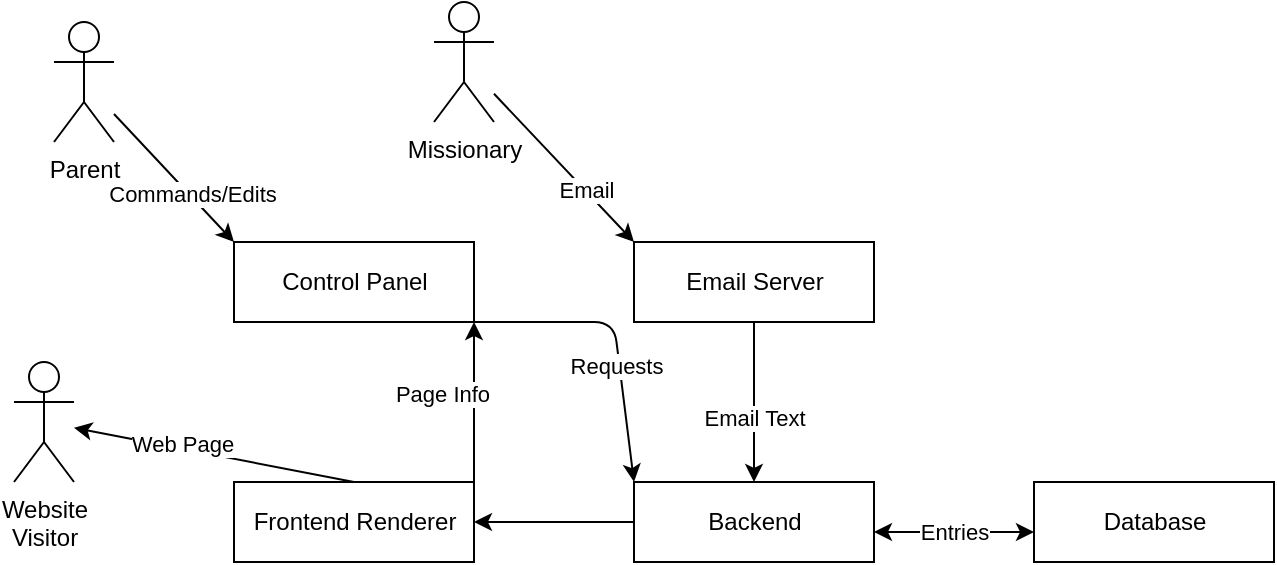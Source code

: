 <mxfile version="14.6.3" type="github">
  <diagram id="QiVoziARZaSNwG7O52th" name="Page-1">
    <mxGraphModel dx="813" dy="435" grid="1" gridSize="10" guides="1" tooltips="1" connect="1" arrows="1" fold="1" page="1" pageScale="1" pageWidth="850" pageHeight="1100" math="0" shadow="0">
      <root>
        <mxCell id="0" />
        <mxCell id="1" parent="0" />
        <mxCell id="aI43hv4uZr0a3j7iMdJf-12" value="" style="edgeStyle=orthogonalEdgeStyle;rounded=0;orthogonalLoop=1;jettySize=auto;html=1;startArrow=classic;startFill=1;" edge="1" parent="1" source="aI43hv4uZr0a3j7iMdJf-1" target="aI43hv4uZr0a3j7iMdJf-4">
          <mxGeometry relative="1" as="geometry">
            <Array as="points">
              <mxPoint x="620" y="345" />
              <mxPoint x="620" y="345" />
            </Array>
          </mxGeometry>
        </mxCell>
        <mxCell id="aI43hv4uZr0a3j7iMdJf-17" value="Entries" style="edgeLabel;html=1;align=center;verticalAlign=middle;resizable=0;points=[];" vertex="1" connectable="0" parent="aI43hv4uZr0a3j7iMdJf-12">
          <mxGeometry x="0.23" y="-1" relative="1" as="geometry">
            <mxPoint x="-9" y="-1" as="offset" />
          </mxGeometry>
        </mxCell>
        <mxCell id="aI43hv4uZr0a3j7iMdJf-1" value="Backend" style="html=1;" vertex="1" parent="1">
          <mxGeometry x="440" y="320" width="120" height="40" as="geometry" />
        </mxCell>
        <mxCell id="aI43hv4uZr0a3j7iMdJf-2" value="Email Server" style="html=1;" vertex="1" parent="1">
          <mxGeometry x="440" y="200" width="120" height="40" as="geometry" />
        </mxCell>
        <mxCell id="aI43hv4uZr0a3j7iMdJf-4" value="Database" style="html=1;" vertex="1" parent="1">
          <mxGeometry x="640" y="320" width="120" height="40" as="geometry" />
        </mxCell>
        <mxCell id="aI43hv4uZr0a3j7iMdJf-5" value="Frontend Renderer" style="html=1;" vertex="1" parent="1">
          <mxGeometry x="240" y="320" width="120" height="40" as="geometry" />
        </mxCell>
        <mxCell id="aI43hv4uZr0a3j7iMdJf-7" value="Missionary" style="shape=umlActor;verticalLabelPosition=bottom;verticalAlign=top;html=1;" vertex="1" parent="1">
          <mxGeometry x="340" y="80" width="30" height="60" as="geometry" />
        </mxCell>
        <mxCell id="aI43hv4uZr0a3j7iMdJf-8" value="" style="endArrow=classic;html=1;entryX=0;entryY=0;entryDx=0;entryDy=0;" edge="1" parent="1" source="aI43hv4uZr0a3j7iMdJf-7" target="aI43hv4uZr0a3j7iMdJf-2">
          <mxGeometry width="50" height="50" relative="1" as="geometry">
            <mxPoint x="420" y="80" as="sourcePoint" />
            <mxPoint x="490" y="320" as="targetPoint" />
          </mxGeometry>
        </mxCell>
        <mxCell id="aI43hv4uZr0a3j7iMdJf-9" value="Email" style="edgeLabel;html=1;align=center;verticalAlign=middle;resizable=0;points=[];" vertex="1" connectable="0" parent="aI43hv4uZr0a3j7iMdJf-8">
          <mxGeometry x="0.3" relative="1" as="geometry">
            <mxPoint as="offset" />
          </mxGeometry>
        </mxCell>
        <mxCell id="aI43hv4uZr0a3j7iMdJf-10" value="" style="endArrow=classic;html=1;exitX=0.5;exitY=1;exitDx=0;exitDy=0;entryX=0.5;entryY=0;entryDx=0;entryDy=0;" edge="1" parent="1" source="aI43hv4uZr0a3j7iMdJf-2" target="aI43hv4uZr0a3j7iMdJf-1">
          <mxGeometry width="50" height="50" relative="1" as="geometry">
            <mxPoint x="490" y="270" as="sourcePoint" />
            <mxPoint x="490" y="320" as="targetPoint" />
          </mxGeometry>
        </mxCell>
        <mxCell id="aI43hv4uZr0a3j7iMdJf-11" value="Email Text" style="edgeLabel;html=1;align=center;verticalAlign=middle;resizable=0;points=[];" vertex="1" connectable="0" parent="aI43hv4uZr0a3j7iMdJf-10">
          <mxGeometry x="0.514" y="1" relative="1" as="geometry">
            <mxPoint x="-1" y="-13" as="offset" />
          </mxGeometry>
        </mxCell>
        <mxCell id="aI43hv4uZr0a3j7iMdJf-14" value="" style="endArrow=classic;html=1;entryX=1;entryY=0.5;entryDx=0;entryDy=0;exitX=0;exitY=0.5;exitDx=0;exitDy=0;" edge="1" parent="1" source="aI43hv4uZr0a3j7iMdJf-1" target="aI43hv4uZr0a3j7iMdJf-5">
          <mxGeometry width="50" height="50" relative="1" as="geometry">
            <mxPoint x="440" y="370" as="sourcePoint" />
            <mxPoint x="490" y="320" as="targetPoint" />
          </mxGeometry>
        </mxCell>
        <mxCell id="aI43hv4uZr0a3j7iMdJf-19" value="Control Panel" style="html=1;" vertex="1" parent="1">
          <mxGeometry x="240" y="200" width="120" height="40" as="geometry" />
        </mxCell>
        <mxCell id="aI43hv4uZr0a3j7iMdJf-20" value="" style="endArrow=classic;html=1;exitX=0.5;exitY=0;exitDx=0;exitDy=0;" edge="1" parent="1" source="aI43hv4uZr0a3j7iMdJf-5" target="aI43hv4uZr0a3j7iMdJf-23">
          <mxGeometry width="50" height="50" relative="1" as="geometry">
            <mxPoint x="275" y="310" as="sourcePoint" />
            <mxPoint x="325" y="260" as="targetPoint" />
          </mxGeometry>
        </mxCell>
        <mxCell id="aI43hv4uZr0a3j7iMdJf-30" value="Web Page" style="edgeLabel;html=1;align=center;verticalAlign=middle;resizable=0;points=[];" vertex="1" connectable="0" parent="aI43hv4uZr0a3j7iMdJf-20">
          <mxGeometry x="0.243" y="-2" relative="1" as="geometry">
            <mxPoint as="offset" />
          </mxGeometry>
        </mxCell>
        <mxCell id="aI43hv4uZr0a3j7iMdJf-23" value="Website&lt;br&gt;Visitor" style="shape=umlActor;verticalLabelPosition=bottom;verticalAlign=top;html=1;outlineConnect=0;" vertex="1" parent="1">
          <mxGeometry x="130" y="260" width="30" height="60" as="geometry" />
        </mxCell>
        <mxCell id="aI43hv4uZr0a3j7iMdJf-24" value="Parent" style="shape=umlActor;verticalLabelPosition=bottom;verticalAlign=top;html=1;outlineConnect=0;" vertex="1" parent="1">
          <mxGeometry x="150" y="90" width="30" height="60" as="geometry" />
        </mxCell>
        <mxCell id="aI43hv4uZr0a3j7iMdJf-27" value="" style="endArrow=classic;html=1;entryX=0;entryY=0;entryDx=0;entryDy=0;" edge="1" parent="1" source="aI43hv4uZr0a3j7iMdJf-24" target="aI43hv4uZr0a3j7iMdJf-19">
          <mxGeometry width="50" height="50" relative="1" as="geometry">
            <mxPoint x="380" y="260" as="sourcePoint" />
            <mxPoint x="430" y="210" as="targetPoint" />
          </mxGeometry>
        </mxCell>
        <mxCell id="aI43hv4uZr0a3j7iMdJf-31" value="Commands/Edits" style="edgeLabel;html=1;align=center;verticalAlign=middle;resizable=0;points=[];" vertex="1" connectable="0" parent="aI43hv4uZr0a3j7iMdJf-27">
          <mxGeometry x="0.262" y="1" relative="1" as="geometry">
            <mxPoint as="offset" />
          </mxGeometry>
        </mxCell>
        <mxCell id="aI43hv4uZr0a3j7iMdJf-32" value="" style="endArrow=classic;html=1;exitX=1;exitY=1;exitDx=0;exitDy=0;entryX=0;entryY=0;entryDx=0;entryDy=0;" edge="1" parent="1" source="aI43hv4uZr0a3j7iMdJf-19" target="aI43hv4uZr0a3j7iMdJf-1">
          <mxGeometry width="50" height="50" relative="1" as="geometry">
            <mxPoint x="380" y="260" as="sourcePoint" />
            <mxPoint x="430" y="210" as="targetPoint" />
            <Array as="points">
              <mxPoint x="430" y="240" />
            </Array>
          </mxGeometry>
        </mxCell>
        <mxCell id="aI43hv4uZr0a3j7iMdJf-33" value="Requests" style="edgeLabel;html=1;align=center;verticalAlign=middle;resizable=0;points=[];" vertex="1" connectable="0" parent="aI43hv4uZr0a3j7iMdJf-32">
          <mxGeometry x="0.221" y="-2" relative="1" as="geometry">
            <mxPoint as="offset" />
          </mxGeometry>
        </mxCell>
        <mxCell id="aI43hv4uZr0a3j7iMdJf-34" value="" style="endArrow=none;html=1;exitX=1;exitY=1;exitDx=0;exitDy=0;startArrow=classic;startFill=1;endFill=0;entryX=1;entryY=0;entryDx=0;entryDy=0;" edge="1" parent="1" source="aI43hv4uZr0a3j7iMdJf-19" target="aI43hv4uZr0a3j7iMdJf-5">
          <mxGeometry width="50" height="50" relative="1" as="geometry">
            <mxPoint x="380" y="260" as="sourcePoint" />
            <mxPoint x="440" y="320" as="targetPoint" />
            <Array as="points" />
          </mxGeometry>
        </mxCell>
        <mxCell id="aI43hv4uZr0a3j7iMdJf-35" value="Page Info" style="edgeLabel;html=1;align=center;verticalAlign=middle;resizable=0;points=[];" vertex="1" connectable="0" parent="aI43hv4uZr0a3j7iMdJf-34">
          <mxGeometry x="0.267" relative="1" as="geometry">
            <mxPoint x="-16" y="-15" as="offset" />
          </mxGeometry>
        </mxCell>
      </root>
    </mxGraphModel>
  </diagram>
</mxfile>
